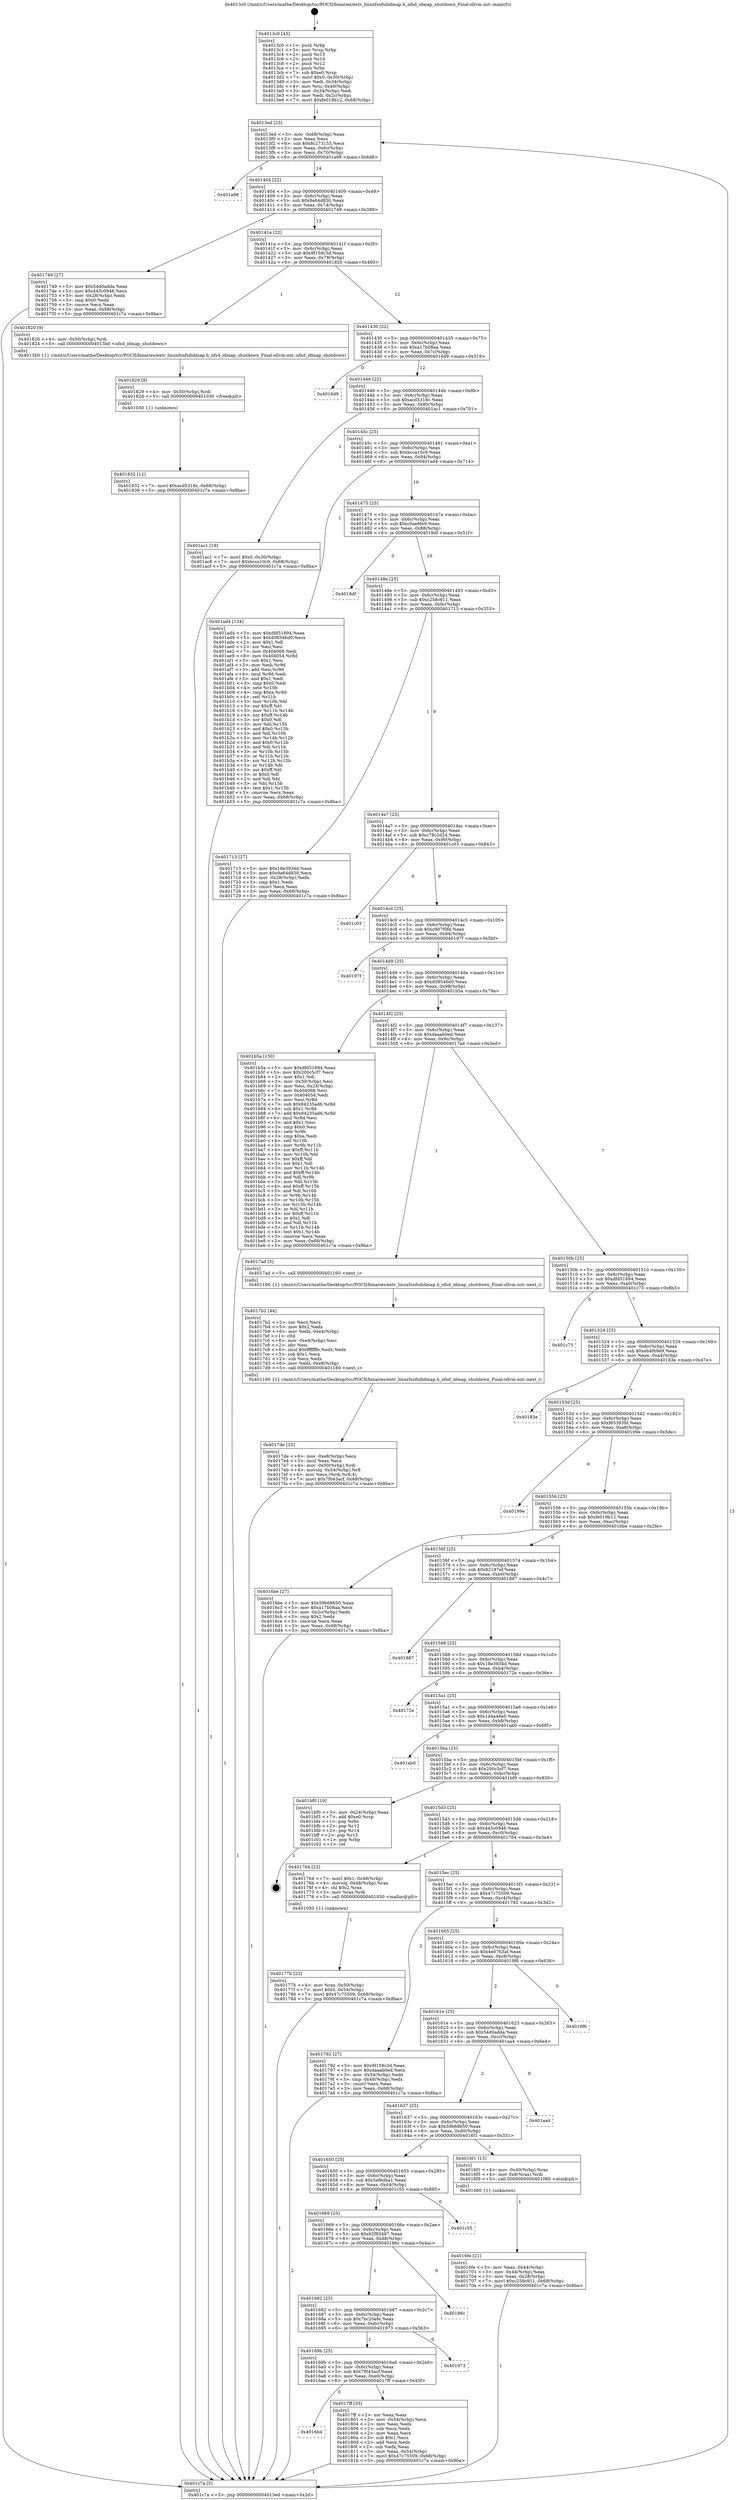 digraph "0x4013c0" {
  label = "0x4013c0 (/mnt/c/Users/mathe/Desktop/tcc/POCII/binaries/extr_linuxfsnfsdidmap.h_nfsd_idmap_shutdown_Final-ollvm.out::main(0))"
  labelloc = "t"
  node[shape=record]

  Entry [label="",width=0.3,height=0.3,shape=circle,fillcolor=black,style=filled]
  "0x4013ed" [label="{
     0x4013ed [23]\l
     | [instrs]\l
     &nbsp;&nbsp;0x4013ed \<+3\>: mov -0x68(%rbp),%eax\l
     &nbsp;&nbsp;0x4013f0 \<+2\>: mov %eax,%ecx\l
     &nbsp;&nbsp;0x4013f2 \<+6\>: sub $0x8c273153,%ecx\l
     &nbsp;&nbsp;0x4013f8 \<+3\>: mov %eax,-0x6c(%rbp)\l
     &nbsp;&nbsp;0x4013fb \<+3\>: mov %ecx,-0x70(%rbp)\l
     &nbsp;&nbsp;0x4013fe \<+6\>: je 0000000000401a98 \<main+0x6d8\>\l
  }"]
  "0x401a98" [label="{
     0x401a98\l
  }", style=dashed]
  "0x401404" [label="{
     0x401404 [22]\l
     | [instrs]\l
     &nbsp;&nbsp;0x401404 \<+5\>: jmp 0000000000401409 \<main+0x49\>\l
     &nbsp;&nbsp;0x401409 \<+3\>: mov -0x6c(%rbp),%eax\l
     &nbsp;&nbsp;0x40140c \<+5\>: sub $0x9a64d830,%eax\l
     &nbsp;&nbsp;0x401411 \<+3\>: mov %eax,-0x74(%rbp)\l
     &nbsp;&nbsp;0x401414 \<+6\>: je 0000000000401749 \<main+0x389\>\l
  }"]
  Exit [label="",width=0.3,height=0.3,shape=circle,fillcolor=black,style=filled,peripheries=2]
  "0x401749" [label="{
     0x401749 [27]\l
     | [instrs]\l
     &nbsp;&nbsp;0x401749 \<+5\>: mov $0x54d0adda,%eax\l
     &nbsp;&nbsp;0x40174e \<+5\>: mov $0x445c0946,%ecx\l
     &nbsp;&nbsp;0x401753 \<+3\>: mov -0x28(%rbp),%edx\l
     &nbsp;&nbsp;0x401756 \<+3\>: cmp $0x0,%edx\l
     &nbsp;&nbsp;0x401759 \<+3\>: cmove %ecx,%eax\l
     &nbsp;&nbsp;0x40175c \<+3\>: mov %eax,-0x68(%rbp)\l
     &nbsp;&nbsp;0x40175f \<+5\>: jmp 0000000000401c7a \<main+0x8ba\>\l
  }"]
  "0x40141a" [label="{
     0x40141a [22]\l
     | [instrs]\l
     &nbsp;&nbsp;0x40141a \<+5\>: jmp 000000000040141f \<main+0x5f\>\l
     &nbsp;&nbsp;0x40141f \<+3\>: mov -0x6c(%rbp),%eax\l
     &nbsp;&nbsp;0x401422 \<+5\>: sub $0x9f159c3d,%eax\l
     &nbsp;&nbsp;0x401427 \<+3\>: mov %eax,-0x78(%rbp)\l
     &nbsp;&nbsp;0x40142a \<+6\>: je 0000000000401820 \<main+0x460\>\l
  }"]
  "0x401832" [label="{
     0x401832 [12]\l
     | [instrs]\l
     &nbsp;&nbsp;0x401832 \<+7\>: movl $0xacd5318c,-0x68(%rbp)\l
     &nbsp;&nbsp;0x401839 \<+5\>: jmp 0000000000401c7a \<main+0x8ba\>\l
  }"]
  "0x401820" [label="{
     0x401820 [9]\l
     | [instrs]\l
     &nbsp;&nbsp;0x401820 \<+4\>: mov -0x50(%rbp),%rdi\l
     &nbsp;&nbsp;0x401824 \<+5\>: call 00000000004013b0 \<nfsd_idmap_shutdown\>\l
     | [calls]\l
     &nbsp;&nbsp;0x4013b0 \{1\} (/mnt/c/Users/mathe/Desktop/tcc/POCII/binaries/extr_linuxfsnfsdidmap.h_nfsd_idmap_shutdown_Final-ollvm.out::nfsd_idmap_shutdown)\l
  }"]
  "0x401430" [label="{
     0x401430 [22]\l
     | [instrs]\l
     &nbsp;&nbsp;0x401430 \<+5\>: jmp 0000000000401435 \<main+0x75\>\l
     &nbsp;&nbsp;0x401435 \<+3\>: mov -0x6c(%rbp),%eax\l
     &nbsp;&nbsp;0x401438 \<+5\>: sub $0xa17b08aa,%eax\l
     &nbsp;&nbsp;0x40143d \<+3\>: mov %eax,-0x7c(%rbp)\l
     &nbsp;&nbsp;0x401440 \<+6\>: je 00000000004016d9 \<main+0x319\>\l
  }"]
  "0x401829" [label="{
     0x401829 [9]\l
     | [instrs]\l
     &nbsp;&nbsp;0x401829 \<+4\>: mov -0x50(%rbp),%rdi\l
     &nbsp;&nbsp;0x40182d \<+5\>: call 0000000000401030 \<free@plt\>\l
     | [calls]\l
     &nbsp;&nbsp;0x401030 \{1\} (unknown)\l
  }"]
  "0x4016d9" [label="{
     0x4016d9\l
  }", style=dashed]
  "0x401446" [label="{
     0x401446 [22]\l
     | [instrs]\l
     &nbsp;&nbsp;0x401446 \<+5\>: jmp 000000000040144b \<main+0x8b\>\l
     &nbsp;&nbsp;0x40144b \<+3\>: mov -0x6c(%rbp),%eax\l
     &nbsp;&nbsp;0x40144e \<+5\>: sub $0xacd5318c,%eax\l
     &nbsp;&nbsp;0x401453 \<+3\>: mov %eax,-0x80(%rbp)\l
     &nbsp;&nbsp;0x401456 \<+6\>: je 0000000000401ac1 \<main+0x701\>\l
  }"]
  "0x4016b4" [label="{
     0x4016b4\l
  }", style=dashed]
  "0x401ac1" [label="{
     0x401ac1 [19]\l
     | [instrs]\l
     &nbsp;&nbsp;0x401ac1 \<+7\>: movl $0x0,-0x30(%rbp)\l
     &nbsp;&nbsp;0x401ac8 \<+7\>: movl $0xbcca10c9,-0x68(%rbp)\l
     &nbsp;&nbsp;0x401acf \<+5\>: jmp 0000000000401c7a \<main+0x8ba\>\l
  }"]
  "0x40145c" [label="{
     0x40145c [25]\l
     | [instrs]\l
     &nbsp;&nbsp;0x40145c \<+5\>: jmp 0000000000401461 \<main+0xa1\>\l
     &nbsp;&nbsp;0x401461 \<+3\>: mov -0x6c(%rbp),%eax\l
     &nbsp;&nbsp;0x401464 \<+5\>: sub $0xbcca10c9,%eax\l
     &nbsp;&nbsp;0x401469 \<+6\>: mov %eax,-0x84(%rbp)\l
     &nbsp;&nbsp;0x40146f \<+6\>: je 0000000000401ad4 \<main+0x714\>\l
  }"]
  "0x4017ff" [label="{
     0x4017ff [33]\l
     | [instrs]\l
     &nbsp;&nbsp;0x4017ff \<+2\>: xor %eax,%eax\l
     &nbsp;&nbsp;0x401801 \<+3\>: mov -0x54(%rbp),%ecx\l
     &nbsp;&nbsp;0x401804 \<+2\>: mov %eax,%edx\l
     &nbsp;&nbsp;0x401806 \<+2\>: sub %ecx,%edx\l
     &nbsp;&nbsp;0x401808 \<+2\>: mov %eax,%ecx\l
     &nbsp;&nbsp;0x40180a \<+3\>: sub $0x1,%ecx\l
     &nbsp;&nbsp;0x40180d \<+2\>: add %ecx,%edx\l
     &nbsp;&nbsp;0x40180f \<+2\>: sub %edx,%eax\l
     &nbsp;&nbsp;0x401811 \<+3\>: mov %eax,-0x54(%rbp)\l
     &nbsp;&nbsp;0x401814 \<+7\>: movl $0x47c75509,-0x68(%rbp)\l
     &nbsp;&nbsp;0x40181b \<+5\>: jmp 0000000000401c7a \<main+0x8ba\>\l
  }"]
  "0x401ad4" [label="{
     0x401ad4 [134]\l
     | [instrs]\l
     &nbsp;&nbsp;0x401ad4 \<+5\>: mov $0xdfd51894,%eax\l
     &nbsp;&nbsp;0x401ad9 \<+5\>: mov $0xd08546d0,%ecx\l
     &nbsp;&nbsp;0x401ade \<+2\>: mov $0x1,%dl\l
     &nbsp;&nbsp;0x401ae0 \<+2\>: xor %esi,%esi\l
     &nbsp;&nbsp;0x401ae2 \<+7\>: mov 0x404068,%edi\l
     &nbsp;&nbsp;0x401ae9 \<+8\>: mov 0x404054,%r8d\l
     &nbsp;&nbsp;0x401af1 \<+3\>: sub $0x1,%esi\l
     &nbsp;&nbsp;0x401af4 \<+3\>: mov %edi,%r9d\l
     &nbsp;&nbsp;0x401af7 \<+3\>: add %esi,%r9d\l
     &nbsp;&nbsp;0x401afa \<+4\>: imul %r9d,%edi\l
     &nbsp;&nbsp;0x401afe \<+3\>: and $0x1,%edi\l
     &nbsp;&nbsp;0x401b01 \<+3\>: cmp $0x0,%edi\l
     &nbsp;&nbsp;0x401b04 \<+4\>: sete %r10b\l
     &nbsp;&nbsp;0x401b08 \<+4\>: cmp $0xa,%r8d\l
     &nbsp;&nbsp;0x401b0c \<+4\>: setl %r11b\l
     &nbsp;&nbsp;0x401b10 \<+3\>: mov %r10b,%bl\l
     &nbsp;&nbsp;0x401b13 \<+3\>: xor $0xff,%bl\l
     &nbsp;&nbsp;0x401b16 \<+3\>: mov %r11b,%r14b\l
     &nbsp;&nbsp;0x401b19 \<+4\>: xor $0xff,%r14b\l
     &nbsp;&nbsp;0x401b1d \<+3\>: xor $0x0,%dl\l
     &nbsp;&nbsp;0x401b20 \<+3\>: mov %bl,%r15b\l
     &nbsp;&nbsp;0x401b23 \<+4\>: and $0x0,%r15b\l
     &nbsp;&nbsp;0x401b27 \<+3\>: and %dl,%r10b\l
     &nbsp;&nbsp;0x401b2a \<+3\>: mov %r14b,%r12b\l
     &nbsp;&nbsp;0x401b2d \<+4\>: and $0x0,%r12b\l
     &nbsp;&nbsp;0x401b31 \<+3\>: and %dl,%r11b\l
     &nbsp;&nbsp;0x401b34 \<+3\>: or %r10b,%r15b\l
     &nbsp;&nbsp;0x401b37 \<+3\>: or %r11b,%r12b\l
     &nbsp;&nbsp;0x401b3a \<+3\>: xor %r12b,%r15b\l
     &nbsp;&nbsp;0x401b3d \<+3\>: or %r14b,%bl\l
     &nbsp;&nbsp;0x401b40 \<+3\>: xor $0xff,%bl\l
     &nbsp;&nbsp;0x401b43 \<+3\>: or $0x0,%dl\l
     &nbsp;&nbsp;0x401b46 \<+2\>: and %dl,%bl\l
     &nbsp;&nbsp;0x401b48 \<+3\>: or %bl,%r15b\l
     &nbsp;&nbsp;0x401b4b \<+4\>: test $0x1,%r15b\l
     &nbsp;&nbsp;0x401b4f \<+3\>: cmovne %ecx,%eax\l
     &nbsp;&nbsp;0x401b52 \<+3\>: mov %eax,-0x68(%rbp)\l
     &nbsp;&nbsp;0x401b55 \<+5\>: jmp 0000000000401c7a \<main+0x8ba\>\l
  }"]
  "0x401475" [label="{
     0x401475 [25]\l
     | [instrs]\l
     &nbsp;&nbsp;0x401475 \<+5\>: jmp 000000000040147a \<main+0xba\>\l
     &nbsp;&nbsp;0x40147a \<+3\>: mov -0x6c(%rbp),%eax\l
     &nbsp;&nbsp;0x40147d \<+5\>: sub $0xc0ae8fe9,%eax\l
     &nbsp;&nbsp;0x401482 \<+6\>: mov %eax,-0x88(%rbp)\l
     &nbsp;&nbsp;0x401488 \<+6\>: je 00000000004018df \<main+0x51f\>\l
  }"]
  "0x40169b" [label="{
     0x40169b [25]\l
     | [instrs]\l
     &nbsp;&nbsp;0x40169b \<+5\>: jmp 00000000004016a0 \<main+0x2e0\>\l
     &nbsp;&nbsp;0x4016a0 \<+3\>: mov -0x6c(%rbp),%eax\l
     &nbsp;&nbsp;0x4016a3 \<+5\>: sub $0x7f043acf,%eax\l
     &nbsp;&nbsp;0x4016a8 \<+6\>: mov %eax,-0xe0(%rbp)\l
     &nbsp;&nbsp;0x4016ae \<+6\>: je 00000000004017ff \<main+0x43f\>\l
  }"]
  "0x4018df" [label="{
     0x4018df\l
  }", style=dashed]
  "0x40148e" [label="{
     0x40148e [25]\l
     | [instrs]\l
     &nbsp;&nbsp;0x40148e \<+5\>: jmp 0000000000401493 \<main+0xd3\>\l
     &nbsp;&nbsp;0x401493 \<+3\>: mov -0x6c(%rbp),%eax\l
     &nbsp;&nbsp;0x401496 \<+5\>: sub $0xc258c911,%eax\l
     &nbsp;&nbsp;0x40149b \<+6\>: mov %eax,-0x8c(%rbp)\l
     &nbsp;&nbsp;0x4014a1 \<+6\>: je 0000000000401713 \<main+0x353\>\l
  }"]
  "0x401973" [label="{
     0x401973\l
  }", style=dashed]
  "0x401713" [label="{
     0x401713 [27]\l
     | [instrs]\l
     &nbsp;&nbsp;0x401713 \<+5\>: mov $0x18e3934d,%eax\l
     &nbsp;&nbsp;0x401718 \<+5\>: mov $0x9a64d830,%ecx\l
     &nbsp;&nbsp;0x40171d \<+3\>: mov -0x28(%rbp),%edx\l
     &nbsp;&nbsp;0x401720 \<+3\>: cmp $0x1,%edx\l
     &nbsp;&nbsp;0x401723 \<+3\>: cmovl %ecx,%eax\l
     &nbsp;&nbsp;0x401726 \<+3\>: mov %eax,-0x68(%rbp)\l
     &nbsp;&nbsp;0x401729 \<+5\>: jmp 0000000000401c7a \<main+0x8ba\>\l
  }"]
  "0x4014a7" [label="{
     0x4014a7 [25]\l
     | [instrs]\l
     &nbsp;&nbsp;0x4014a7 \<+5\>: jmp 00000000004014ac \<main+0xec\>\l
     &nbsp;&nbsp;0x4014ac \<+3\>: mov -0x6c(%rbp),%eax\l
     &nbsp;&nbsp;0x4014af \<+5\>: sub $0xc78c2d24,%eax\l
     &nbsp;&nbsp;0x4014b4 \<+6\>: mov %eax,-0x90(%rbp)\l
     &nbsp;&nbsp;0x4014ba \<+6\>: je 0000000000401c03 \<main+0x843\>\l
  }"]
  "0x401682" [label="{
     0x401682 [25]\l
     | [instrs]\l
     &nbsp;&nbsp;0x401682 \<+5\>: jmp 0000000000401687 \<main+0x2c7\>\l
     &nbsp;&nbsp;0x401687 \<+3\>: mov -0x6c(%rbp),%eax\l
     &nbsp;&nbsp;0x40168a \<+5\>: sub $0x7bc20efe,%eax\l
     &nbsp;&nbsp;0x40168f \<+6\>: mov %eax,-0xdc(%rbp)\l
     &nbsp;&nbsp;0x401695 \<+6\>: je 0000000000401973 \<main+0x5b3\>\l
  }"]
  "0x401c03" [label="{
     0x401c03\l
  }", style=dashed]
  "0x4014c0" [label="{
     0x4014c0 [25]\l
     | [instrs]\l
     &nbsp;&nbsp;0x4014c0 \<+5\>: jmp 00000000004014c5 \<main+0x105\>\l
     &nbsp;&nbsp;0x4014c5 \<+3\>: mov -0x6c(%rbp),%eax\l
     &nbsp;&nbsp;0x4014c8 \<+5\>: sub $0xc9d7f0fd,%eax\l
     &nbsp;&nbsp;0x4014cd \<+6\>: mov %eax,-0x94(%rbp)\l
     &nbsp;&nbsp;0x4014d3 \<+6\>: je 000000000040197f \<main+0x5bf\>\l
  }"]
  "0x40186c" [label="{
     0x40186c\l
  }", style=dashed]
  "0x40197f" [label="{
     0x40197f\l
  }", style=dashed]
  "0x4014d9" [label="{
     0x4014d9 [25]\l
     | [instrs]\l
     &nbsp;&nbsp;0x4014d9 \<+5\>: jmp 00000000004014de \<main+0x11e\>\l
     &nbsp;&nbsp;0x4014de \<+3\>: mov -0x6c(%rbp),%eax\l
     &nbsp;&nbsp;0x4014e1 \<+5\>: sub $0xd08546d0,%eax\l
     &nbsp;&nbsp;0x4014e6 \<+6\>: mov %eax,-0x98(%rbp)\l
     &nbsp;&nbsp;0x4014ec \<+6\>: je 0000000000401b5a \<main+0x79a\>\l
  }"]
  "0x401669" [label="{
     0x401669 [25]\l
     | [instrs]\l
     &nbsp;&nbsp;0x401669 \<+5\>: jmp 000000000040166e \<main+0x2ae\>\l
     &nbsp;&nbsp;0x40166e \<+3\>: mov -0x6c(%rbp),%eax\l
     &nbsp;&nbsp;0x401671 \<+5\>: sub $0x62f83487,%eax\l
     &nbsp;&nbsp;0x401676 \<+6\>: mov %eax,-0xd8(%rbp)\l
     &nbsp;&nbsp;0x40167c \<+6\>: je 000000000040186c \<main+0x4ac\>\l
  }"]
  "0x401b5a" [label="{
     0x401b5a [150]\l
     | [instrs]\l
     &nbsp;&nbsp;0x401b5a \<+5\>: mov $0xdfd51894,%eax\l
     &nbsp;&nbsp;0x401b5f \<+5\>: mov $0x200c5cf7,%ecx\l
     &nbsp;&nbsp;0x401b64 \<+2\>: mov $0x1,%dl\l
     &nbsp;&nbsp;0x401b66 \<+3\>: mov -0x30(%rbp),%esi\l
     &nbsp;&nbsp;0x401b69 \<+3\>: mov %esi,-0x24(%rbp)\l
     &nbsp;&nbsp;0x401b6c \<+7\>: mov 0x404068,%esi\l
     &nbsp;&nbsp;0x401b73 \<+7\>: mov 0x404054,%edi\l
     &nbsp;&nbsp;0x401b7a \<+3\>: mov %esi,%r8d\l
     &nbsp;&nbsp;0x401b7d \<+7\>: sub $0x84235ad6,%r8d\l
     &nbsp;&nbsp;0x401b84 \<+4\>: sub $0x1,%r8d\l
     &nbsp;&nbsp;0x401b88 \<+7\>: add $0x84235ad6,%r8d\l
     &nbsp;&nbsp;0x401b8f \<+4\>: imul %r8d,%esi\l
     &nbsp;&nbsp;0x401b93 \<+3\>: and $0x1,%esi\l
     &nbsp;&nbsp;0x401b96 \<+3\>: cmp $0x0,%esi\l
     &nbsp;&nbsp;0x401b99 \<+4\>: sete %r9b\l
     &nbsp;&nbsp;0x401b9d \<+3\>: cmp $0xa,%edi\l
     &nbsp;&nbsp;0x401ba0 \<+4\>: setl %r10b\l
     &nbsp;&nbsp;0x401ba4 \<+3\>: mov %r9b,%r11b\l
     &nbsp;&nbsp;0x401ba7 \<+4\>: xor $0xff,%r11b\l
     &nbsp;&nbsp;0x401bab \<+3\>: mov %r10b,%bl\l
     &nbsp;&nbsp;0x401bae \<+3\>: xor $0xff,%bl\l
     &nbsp;&nbsp;0x401bb1 \<+3\>: xor $0x1,%dl\l
     &nbsp;&nbsp;0x401bb4 \<+3\>: mov %r11b,%r14b\l
     &nbsp;&nbsp;0x401bb7 \<+4\>: and $0xff,%r14b\l
     &nbsp;&nbsp;0x401bbb \<+3\>: and %dl,%r9b\l
     &nbsp;&nbsp;0x401bbe \<+3\>: mov %bl,%r15b\l
     &nbsp;&nbsp;0x401bc1 \<+4\>: and $0xff,%r15b\l
     &nbsp;&nbsp;0x401bc5 \<+3\>: and %dl,%r10b\l
     &nbsp;&nbsp;0x401bc8 \<+3\>: or %r9b,%r14b\l
     &nbsp;&nbsp;0x401bcb \<+3\>: or %r10b,%r15b\l
     &nbsp;&nbsp;0x401bce \<+3\>: xor %r15b,%r14b\l
     &nbsp;&nbsp;0x401bd1 \<+3\>: or %bl,%r11b\l
     &nbsp;&nbsp;0x401bd4 \<+4\>: xor $0xff,%r11b\l
     &nbsp;&nbsp;0x401bd8 \<+3\>: or $0x1,%dl\l
     &nbsp;&nbsp;0x401bdb \<+3\>: and %dl,%r11b\l
     &nbsp;&nbsp;0x401bde \<+3\>: or %r11b,%r14b\l
     &nbsp;&nbsp;0x401be1 \<+4\>: test $0x1,%r14b\l
     &nbsp;&nbsp;0x401be5 \<+3\>: cmovne %ecx,%eax\l
     &nbsp;&nbsp;0x401be8 \<+3\>: mov %eax,-0x68(%rbp)\l
     &nbsp;&nbsp;0x401beb \<+5\>: jmp 0000000000401c7a \<main+0x8ba\>\l
  }"]
  "0x4014f2" [label="{
     0x4014f2 [25]\l
     | [instrs]\l
     &nbsp;&nbsp;0x4014f2 \<+5\>: jmp 00000000004014f7 \<main+0x137\>\l
     &nbsp;&nbsp;0x4014f7 \<+3\>: mov -0x6c(%rbp),%eax\l
     &nbsp;&nbsp;0x4014fa \<+5\>: sub $0xdaaab0ed,%eax\l
     &nbsp;&nbsp;0x4014ff \<+6\>: mov %eax,-0x9c(%rbp)\l
     &nbsp;&nbsp;0x401505 \<+6\>: je 00000000004017ad \<main+0x3ed\>\l
  }"]
  "0x401c55" [label="{
     0x401c55\l
  }", style=dashed]
  "0x4017ad" [label="{
     0x4017ad [5]\l
     | [instrs]\l
     &nbsp;&nbsp;0x4017ad \<+5\>: call 0000000000401160 \<next_i\>\l
     | [calls]\l
     &nbsp;&nbsp;0x401160 \{1\} (/mnt/c/Users/mathe/Desktop/tcc/POCII/binaries/extr_linuxfsnfsdidmap.h_nfsd_idmap_shutdown_Final-ollvm.out::next_i)\l
  }"]
  "0x40150b" [label="{
     0x40150b [25]\l
     | [instrs]\l
     &nbsp;&nbsp;0x40150b \<+5\>: jmp 0000000000401510 \<main+0x150\>\l
     &nbsp;&nbsp;0x401510 \<+3\>: mov -0x6c(%rbp),%eax\l
     &nbsp;&nbsp;0x401513 \<+5\>: sub $0xdfd51894,%eax\l
     &nbsp;&nbsp;0x401518 \<+6\>: mov %eax,-0xa0(%rbp)\l
     &nbsp;&nbsp;0x40151e \<+6\>: je 0000000000401c73 \<main+0x8b3\>\l
  }"]
  "0x4017de" [label="{
     0x4017de [33]\l
     | [instrs]\l
     &nbsp;&nbsp;0x4017de \<+6\>: mov -0xe8(%rbp),%ecx\l
     &nbsp;&nbsp;0x4017e4 \<+3\>: imul %eax,%ecx\l
     &nbsp;&nbsp;0x4017e7 \<+4\>: mov -0x50(%rbp),%rdi\l
     &nbsp;&nbsp;0x4017eb \<+4\>: movslq -0x54(%rbp),%r8\l
     &nbsp;&nbsp;0x4017ef \<+4\>: mov %ecx,(%rdi,%r8,4)\l
     &nbsp;&nbsp;0x4017f3 \<+7\>: movl $0x7f043acf,-0x68(%rbp)\l
     &nbsp;&nbsp;0x4017fa \<+5\>: jmp 0000000000401c7a \<main+0x8ba\>\l
  }"]
  "0x401c73" [label="{
     0x401c73\l
  }", style=dashed]
  "0x401524" [label="{
     0x401524 [25]\l
     | [instrs]\l
     &nbsp;&nbsp;0x401524 \<+5\>: jmp 0000000000401529 \<main+0x169\>\l
     &nbsp;&nbsp;0x401529 \<+3\>: mov -0x6c(%rbp),%eax\l
     &nbsp;&nbsp;0x40152c \<+5\>: sub $0xeb4fb9e9,%eax\l
     &nbsp;&nbsp;0x401531 \<+6\>: mov %eax,-0xa4(%rbp)\l
     &nbsp;&nbsp;0x401537 \<+6\>: je 000000000040183e \<main+0x47e\>\l
  }"]
  "0x4017b2" [label="{
     0x4017b2 [44]\l
     | [instrs]\l
     &nbsp;&nbsp;0x4017b2 \<+2\>: xor %ecx,%ecx\l
     &nbsp;&nbsp;0x4017b4 \<+5\>: mov $0x2,%edx\l
     &nbsp;&nbsp;0x4017b9 \<+6\>: mov %edx,-0xe4(%rbp)\l
     &nbsp;&nbsp;0x4017bf \<+1\>: cltd\l
     &nbsp;&nbsp;0x4017c0 \<+6\>: mov -0xe4(%rbp),%esi\l
     &nbsp;&nbsp;0x4017c6 \<+2\>: idiv %esi\l
     &nbsp;&nbsp;0x4017c8 \<+6\>: imul $0xfffffffe,%edx,%edx\l
     &nbsp;&nbsp;0x4017ce \<+3\>: sub $0x1,%ecx\l
     &nbsp;&nbsp;0x4017d1 \<+2\>: sub %ecx,%edx\l
     &nbsp;&nbsp;0x4017d3 \<+6\>: mov %edx,-0xe8(%rbp)\l
     &nbsp;&nbsp;0x4017d9 \<+5\>: call 0000000000401160 \<next_i\>\l
     | [calls]\l
     &nbsp;&nbsp;0x401160 \{1\} (/mnt/c/Users/mathe/Desktop/tcc/POCII/binaries/extr_linuxfsnfsdidmap.h_nfsd_idmap_shutdown_Final-ollvm.out::next_i)\l
  }"]
  "0x40183e" [label="{
     0x40183e\l
  }", style=dashed]
  "0x40153d" [label="{
     0x40153d [25]\l
     | [instrs]\l
     &nbsp;&nbsp;0x40153d \<+5\>: jmp 0000000000401542 \<main+0x182\>\l
     &nbsp;&nbsp;0x401542 \<+3\>: mov -0x6c(%rbp),%eax\l
     &nbsp;&nbsp;0x401545 \<+5\>: sub $0xf65393fd,%eax\l
     &nbsp;&nbsp;0x40154a \<+6\>: mov %eax,-0xa8(%rbp)\l
     &nbsp;&nbsp;0x401550 \<+6\>: je 000000000040199e \<main+0x5de\>\l
  }"]
  "0x40177b" [label="{
     0x40177b [23]\l
     | [instrs]\l
     &nbsp;&nbsp;0x40177b \<+4\>: mov %rax,-0x50(%rbp)\l
     &nbsp;&nbsp;0x40177f \<+7\>: movl $0x0,-0x54(%rbp)\l
     &nbsp;&nbsp;0x401786 \<+7\>: movl $0x47c75509,-0x68(%rbp)\l
     &nbsp;&nbsp;0x40178d \<+5\>: jmp 0000000000401c7a \<main+0x8ba\>\l
  }"]
  "0x40199e" [label="{
     0x40199e\l
  }", style=dashed]
  "0x401556" [label="{
     0x401556 [25]\l
     | [instrs]\l
     &nbsp;&nbsp;0x401556 \<+5\>: jmp 000000000040155b \<main+0x19b\>\l
     &nbsp;&nbsp;0x40155b \<+3\>: mov -0x6c(%rbp),%eax\l
     &nbsp;&nbsp;0x40155e \<+5\>: sub $0xfe019b12,%eax\l
     &nbsp;&nbsp;0x401563 \<+6\>: mov %eax,-0xac(%rbp)\l
     &nbsp;&nbsp;0x401569 \<+6\>: je 00000000004016be \<main+0x2fe\>\l
  }"]
  "0x4016fe" [label="{
     0x4016fe [21]\l
     | [instrs]\l
     &nbsp;&nbsp;0x4016fe \<+3\>: mov %eax,-0x44(%rbp)\l
     &nbsp;&nbsp;0x401701 \<+3\>: mov -0x44(%rbp),%eax\l
     &nbsp;&nbsp;0x401704 \<+3\>: mov %eax,-0x28(%rbp)\l
     &nbsp;&nbsp;0x401707 \<+7\>: movl $0xc258c911,-0x68(%rbp)\l
     &nbsp;&nbsp;0x40170e \<+5\>: jmp 0000000000401c7a \<main+0x8ba\>\l
  }"]
  "0x4016be" [label="{
     0x4016be [27]\l
     | [instrs]\l
     &nbsp;&nbsp;0x4016be \<+5\>: mov $0x59b68650,%eax\l
     &nbsp;&nbsp;0x4016c3 \<+5\>: mov $0xa17b08aa,%ecx\l
     &nbsp;&nbsp;0x4016c8 \<+3\>: mov -0x2c(%rbp),%edx\l
     &nbsp;&nbsp;0x4016cb \<+3\>: cmp $0x2,%edx\l
     &nbsp;&nbsp;0x4016ce \<+3\>: cmovne %ecx,%eax\l
     &nbsp;&nbsp;0x4016d1 \<+3\>: mov %eax,-0x68(%rbp)\l
     &nbsp;&nbsp;0x4016d4 \<+5\>: jmp 0000000000401c7a \<main+0x8ba\>\l
  }"]
  "0x40156f" [label="{
     0x40156f [25]\l
     | [instrs]\l
     &nbsp;&nbsp;0x40156f \<+5\>: jmp 0000000000401574 \<main+0x1b4\>\l
     &nbsp;&nbsp;0x401574 \<+3\>: mov -0x6c(%rbp),%eax\l
     &nbsp;&nbsp;0x401577 \<+5\>: sub $0x82197ef,%eax\l
     &nbsp;&nbsp;0x40157c \<+6\>: mov %eax,-0xb0(%rbp)\l
     &nbsp;&nbsp;0x401582 \<+6\>: je 0000000000401887 \<main+0x4c7\>\l
  }"]
  "0x401c7a" [label="{
     0x401c7a [5]\l
     | [instrs]\l
     &nbsp;&nbsp;0x401c7a \<+5\>: jmp 00000000004013ed \<main+0x2d\>\l
  }"]
  "0x4013c0" [label="{
     0x4013c0 [45]\l
     | [instrs]\l
     &nbsp;&nbsp;0x4013c0 \<+1\>: push %rbp\l
     &nbsp;&nbsp;0x4013c1 \<+3\>: mov %rsp,%rbp\l
     &nbsp;&nbsp;0x4013c4 \<+2\>: push %r15\l
     &nbsp;&nbsp;0x4013c6 \<+2\>: push %r14\l
     &nbsp;&nbsp;0x4013c8 \<+2\>: push %r12\l
     &nbsp;&nbsp;0x4013ca \<+1\>: push %rbx\l
     &nbsp;&nbsp;0x4013cb \<+7\>: sub $0xe0,%rsp\l
     &nbsp;&nbsp;0x4013d2 \<+7\>: movl $0x0,-0x30(%rbp)\l
     &nbsp;&nbsp;0x4013d9 \<+3\>: mov %edi,-0x34(%rbp)\l
     &nbsp;&nbsp;0x4013dc \<+4\>: mov %rsi,-0x40(%rbp)\l
     &nbsp;&nbsp;0x4013e0 \<+3\>: mov -0x34(%rbp),%edi\l
     &nbsp;&nbsp;0x4013e3 \<+3\>: mov %edi,-0x2c(%rbp)\l
     &nbsp;&nbsp;0x4013e6 \<+7\>: movl $0xfe019b12,-0x68(%rbp)\l
  }"]
  "0x401650" [label="{
     0x401650 [25]\l
     | [instrs]\l
     &nbsp;&nbsp;0x401650 \<+5\>: jmp 0000000000401655 \<main+0x295\>\l
     &nbsp;&nbsp;0x401655 \<+3\>: mov -0x6c(%rbp),%eax\l
     &nbsp;&nbsp;0x401658 \<+5\>: sub $0x5ef6dba1,%eax\l
     &nbsp;&nbsp;0x40165d \<+6\>: mov %eax,-0xd4(%rbp)\l
     &nbsp;&nbsp;0x401663 \<+6\>: je 0000000000401c55 \<main+0x895\>\l
  }"]
  "0x401887" [label="{
     0x401887\l
  }", style=dashed]
  "0x401588" [label="{
     0x401588 [25]\l
     | [instrs]\l
     &nbsp;&nbsp;0x401588 \<+5\>: jmp 000000000040158d \<main+0x1cd\>\l
     &nbsp;&nbsp;0x40158d \<+3\>: mov -0x6c(%rbp),%eax\l
     &nbsp;&nbsp;0x401590 \<+5\>: sub $0x18e3934d,%eax\l
     &nbsp;&nbsp;0x401595 \<+6\>: mov %eax,-0xb4(%rbp)\l
     &nbsp;&nbsp;0x40159b \<+6\>: je 000000000040172e \<main+0x36e\>\l
  }"]
  "0x4016f1" [label="{
     0x4016f1 [13]\l
     | [instrs]\l
     &nbsp;&nbsp;0x4016f1 \<+4\>: mov -0x40(%rbp),%rax\l
     &nbsp;&nbsp;0x4016f5 \<+4\>: mov 0x8(%rax),%rdi\l
     &nbsp;&nbsp;0x4016f9 \<+5\>: call 0000000000401060 \<atoi@plt\>\l
     | [calls]\l
     &nbsp;&nbsp;0x401060 \{1\} (unknown)\l
  }"]
  "0x40172e" [label="{
     0x40172e\l
  }", style=dashed]
  "0x4015a1" [label="{
     0x4015a1 [25]\l
     | [instrs]\l
     &nbsp;&nbsp;0x4015a1 \<+5\>: jmp 00000000004015a6 \<main+0x1e6\>\l
     &nbsp;&nbsp;0x4015a6 \<+3\>: mov -0x6c(%rbp),%eax\l
     &nbsp;&nbsp;0x4015a9 \<+5\>: sub $0x1d4a46e0,%eax\l
     &nbsp;&nbsp;0x4015ae \<+6\>: mov %eax,-0xb8(%rbp)\l
     &nbsp;&nbsp;0x4015b4 \<+6\>: je 0000000000401ab0 \<main+0x6f0\>\l
  }"]
  "0x401637" [label="{
     0x401637 [25]\l
     | [instrs]\l
     &nbsp;&nbsp;0x401637 \<+5\>: jmp 000000000040163c \<main+0x27c\>\l
     &nbsp;&nbsp;0x40163c \<+3\>: mov -0x6c(%rbp),%eax\l
     &nbsp;&nbsp;0x40163f \<+5\>: sub $0x59b68650,%eax\l
     &nbsp;&nbsp;0x401644 \<+6\>: mov %eax,-0xd0(%rbp)\l
     &nbsp;&nbsp;0x40164a \<+6\>: je 00000000004016f1 \<main+0x331\>\l
  }"]
  "0x401ab0" [label="{
     0x401ab0\l
  }", style=dashed]
  "0x4015ba" [label="{
     0x4015ba [25]\l
     | [instrs]\l
     &nbsp;&nbsp;0x4015ba \<+5\>: jmp 00000000004015bf \<main+0x1ff\>\l
     &nbsp;&nbsp;0x4015bf \<+3\>: mov -0x6c(%rbp),%eax\l
     &nbsp;&nbsp;0x4015c2 \<+5\>: sub $0x200c5cf7,%eax\l
     &nbsp;&nbsp;0x4015c7 \<+6\>: mov %eax,-0xbc(%rbp)\l
     &nbsp;&nbsp;0x4015cd \<+6\>: je 0000000000401bf0 \<main+0x830\>\l
  }"]
  "0x401aa4" [label="{
     0x401aa4\l
  }", style=dashed]
  "0x401bf0" [label="{
     0x401bf0 [19]\l
     | [instrs]\l
     &nbsp;&nbsp;0x401bf0 \<+3\>: mov -0x24(%rbp),%eax\l
     &nbsp;&nbsp;0x401bf3 \<+7\>: add $0xe0,%rsp\l
     &nbsp;&nbsp;0x401bfa \<+1\>: pop %rbx\l
     &nbsp;&nbsp;0x401bfb \<+2\>: pop %r12\l
     &nbsp;&nbsp;0x401bfd \<+2\>: pop %r14\l
     &nbsp;&nbsp;0x401bff \<+2\>: pop %r15\l
     &nbsp;&nbsp;0x401c01 \<+1\>: pop %rbp\l
     &nbsp;&nbsp;0x401c02 \<+1\>: ret\l
  }"]
  "0x4015d3" [label="{
     0x4015d3 [25]\l
     | [instrs]\l
     &nbsp;&nbsp;0x4015d3 \<+5\>: jmp 00000000004015d8 \<main+0x218\>\l
     &nbsp;&nbsp;0x4015d8 \<+3\>: mov -0x6c(%rbp),%eax\l
     &nbsp;&nbsp;0x4015db \<+5\>: sub $0x445c0946,%eax\l
     &nbsp;&nbsp;0x4015e0 \<+6\>: mov %eax,-0xc0(%rbp)\l
     &nbsp;&nbsp;0x4015e6 \<+6\>: je 0000000000401764 \<main+0x3a4\>\l
  }"]
  "0x40161e" [label="{
     0x40161e [25]\l
     | [instrs]\l
     &nbsp;&nbsp;0x40161e \<+5\>: jmp 0000000000401623 \<main+0x263\>\l
     &nbsp;&nbsp;0x401623 \<+3\>: mov -0x6c(%rbp),%eax\l
     &nbsp;&nbsp;0x401626 \<+5\>: sub $0x54d0adda,%eax\l
     &nbsp;&nbsp;0x40162b \<+6\>: mov %eax,-0xcc(%rbp)\l
     &nbsp;&nbsp;0x401631 \<+6\>: je 0000000000401aa4 \<main+0x6e4\>\l
  }"]
  "0x401764" [label="{
     0x401764 [23]\l
     | [instrs]\l
     &nbsp;&nbsp;0x401764 \<+7\>: movl $0x1,-0x48(%rbp)\l
     &nbsp;&nbsp;0x40176b \<+4\>: movslq -0x48(%rbp),%rax\l
     &nbsp;&nbsp;0x40176f \<+4\>: shl $0x2,%rax\l
     &nbsp;&nbsp;0x401773 \<+3\>: mov %rax,%rdi\l
     &nbsp;&nbsp;0x401776 \<+5\>: call 0000000000401050 \<malloc@plt\>\l
     | [calls]\l
     &nbsp;&nbsp;0x401050 \{1\} (unknown)\l
  }"]
  "0x4015ec" [label="{
     0x4015ec [25]\l
     | [instrs]\l
     &nbsp;&nbsp;0x4015ec \<+5\>: jmp 00000000004015f1 \<main+0x231\>\l
     &nbsp;&nbsp;0x4015f1 \<+3\>: mov -0x6c(%rbp),%eax\l
     &nbsp;&nbsp;0x4015f4 \<+5\>: sub $0x47c75509,%eax\l
     &nbsp;&nbsp;0x4015f9 \<+6\>: mov %eax,-0xc4(%rbp)\l
     &nbsp;&nbsp;0x4015ff \<+6\>: je 0000000000401792 \<main+0x3d2\>\l
  }"]
  "0x4019f6" [label="{
     0x4019f6\l
  }", style=dashed]
  "0x401792" [label="{
     0x401792 [27]\l
     | [instrs]\l
     &nbsp;&nbsp;0x401792 \<+5\>: mov $0x9f159c3d,%eax\l
     &nbsp;&nbsp;0x401797 \<+5\>: mov $0xdaaab0ed,%ecx\l
     &nbsp;&nbsp;0x40179c \<+3\>: mov -0x54(%rbp),%edx\l
     &nbsp;&nbsp;0x40179f \<+3\>: cmp -0x48(%rbp),%edx\l
     &nbsp;&nbsp;0x4017a2 \<+3\>: cmovl %ecx,%eax\l
     &nbsp;&nbsp;0x4017a5 \<+3\>: mov %eax,-0x68(%rbp)\l
     &nbsp;&nbsp;0x4017a8 \<+5\>: jmp 0000000000401c7a \<main+0x8ba\>\l
  }"]
  "0x401605" [label="{
     0x401605 [25]\l
     | [instrs]\l
     &nbsp;&nbsp;0x401605 \<+5\>: jmp 000000000040160a \<main+0x24a\>\l
     &nbsp;&nbsp;0x40160a \<+3\>: mov -0x6c(%rbp),%eax\l
     &nbsp;&nbsp;0x40160d \<+5\>: sub $0x4e0763af,%eax\l
     &nbsp;&nbsp;0x401612 \<+6\>: mov %eax,-0xc8(%rbp)\l
     &nbsp;&nbsp;0x401618 \<+6\>: je 00000000004019f6 \<main+0x636\>\l
  }"]
  Entry -> "0x4013c0" [label=" 1"]
  "0x4013ed" -> "0x401a98" [label=" 0"]
  "0x4013ed" -> "0x401404" [label=" 14"]
  "0x401bf0" -> Exit [label=" 1"]
  "0x401404" -> "0x401749" [label=" 1"]
  "0x401404" -> "0x40141a" [label=" 13"]
  "0x401b5a" -> "0x401c7a" [label=" 1"]
  "0x40141a" -> "0x401820" [label=" 1"]
  "0x40141a" -> "0x401430" [label=" 12"]
  "0x401ad4" -> "0x401c7a" [label=" 1"]
  "0x401430" -> "0x4016d9" [label=" 0"]
  "0x401430" -> "0x401446" [label=" 12"]
  "0x401ac1" -> "0x401c7a" [label=" 1"]
  "0x401446" -> "0x401ac1" [label=" 1"]
  "0x401446" -> "0x40145c" [label=" 11"]
  "0x401832" -> "0x401c7a" [label=" 1"]
  "0x40145c" -> "0x401ad4" [label=" 1"]
  "0x40145c" -> "0x401475" [label=" 10"]
  "0x401829" -> "0x401832" [label=" 1"]
  "0x401475" -> "0x4018df" [label=" 0"]
  "0x401475" -> "0x40148e" [label=" 10"]
  "0x4017ff" -> "0x401c7a" [label=" 1"]
  "0x40148e" -> "0x401713" [label=" 1"]
  "0x40148e" -> "0x4014a7" [label=" 9"]
  "0x40169b" -> "0x4016b4" [label=" 0"]
  "0x4014a7" -> "0x401c03" [label=" 0"]
  "0x4014a7" -> "0x4014c0" [label=" 9"]
  "0x401820" -> "0x401829" [label=" 1"]
  "0x4014c0" -> "0x40197f" [label=" 0"]
  "0x4014c0" -> "0x4014d9" [label=" 9"]
  "0x401682" -> "0x40169b" [label=" 1"]
  "0x4014d9" -> "0x401b5a" [label=" 1"]
  "0x4014d9" -> "0x4014f2" [label=" 8"]
  "0x40169b" -> "0x4017ff" [label=" 1"]
  "0x4014f2" -> "0x4017ad" [label=" 1"]
  "0x4014f2" -> "0x40150b" [label=" 7"]
  "0x401669" -> "0x401682" [label=" 1"]
  "0x40150b" -> "0x401c73" [label=" 0"]
  "0x40150b" -> "0x401524" [label=" 7"]
  "0x401682" -> "0x401973" [label=" 0"]
  "0x401524" -> "0x40183e" [label=" 0"]
  "0x401524" -> "0x40153d" [label=" 7"]
  "0x401650" -> "0x401669" [label=" 1"]
  "0x40153d" -> "0x40199e" [label=" 0"]
  "0x40153d" -> "0x401556" [label=" 7"]
  "0x401650" -> "0x401c55" [label=" 0"]
  "0x401556" -> "0x4016be" [label=" 1"]
  "0x401556" -> "0x40156f" [label=" 6"]
  "0x4016be" -> "0x401c7a" [label=" 1"]
  "0x4013c0" -> "0x4013ed" [label=" 1"]
  "0x401c7a" -> "0x4013ed" [label=" 13"]
  "0x401669" -> "0x40186c" [label=" 0"]
  "0x40156f" -> "0x401887" [label=" 0"]
  "0x40156f" -> "0x401588" [label=" 6"]
  "0x4017de" -> "0x401c7a" [label=" 1"]
  "0x401588" -> "0x40172e" [label=" 0"]
  "0x401588" -> "0x4015a1" [label=" 6"]
  "0x4017b2" -> "0x4017de" [label=" 1"]
  "0x4015a1" -> "0x401ab0" [label=" 0"]
  "0x4015a1" -> "0x4015ba" [label=" 6"]
  "0x401792" -> "0x401c7a" [label=" 2"]
  "0x4015ba" -> "0x401bf0" [label=" 1"]
  "0x4015ba" -> "0x4015d3" [label=" 5"]
  "0x40177b" -> "0x401c7a" [label=" 1"]
  "0x4015d3" -> "0x401764" [label=" 1"]
  "0x4015d3" -> "0x4015ec" [label=" 4"]
  "0x401749" -> "0x401c7a" [label=" 1"]
  "0x4015ec" -> "0x401792" [label=" 2"]
  "0x4015ec" -> "0x401605" [label=" 2"]
  "0x401713" -> "0x401c7a" [label=" 1"]
  "0x401605" -> "0x4019f6" [label=" 0"]
  "0x401605" -> "0x40161e" [label=" 2"]
  "0x401764" -> "0x40177b" [label=" 1"]
  "0x40161e" -> "0x401aa4" [label=" 0"]
  "0x40161e" -> "0x401637" [label=" 2"]
  "0x4017ad" -> "0x4017b2" [label=" 1"]
  "0x401637" -> "0x4016f1" [label=" 1"]
  "0x401637" -> "0x401650" [label=" 1"]
  "0x4016f1" -> "0x4016fe" [label=" 1"]
  "0x4016fe" -> "0x401c7a" [label=" 1"]
}
